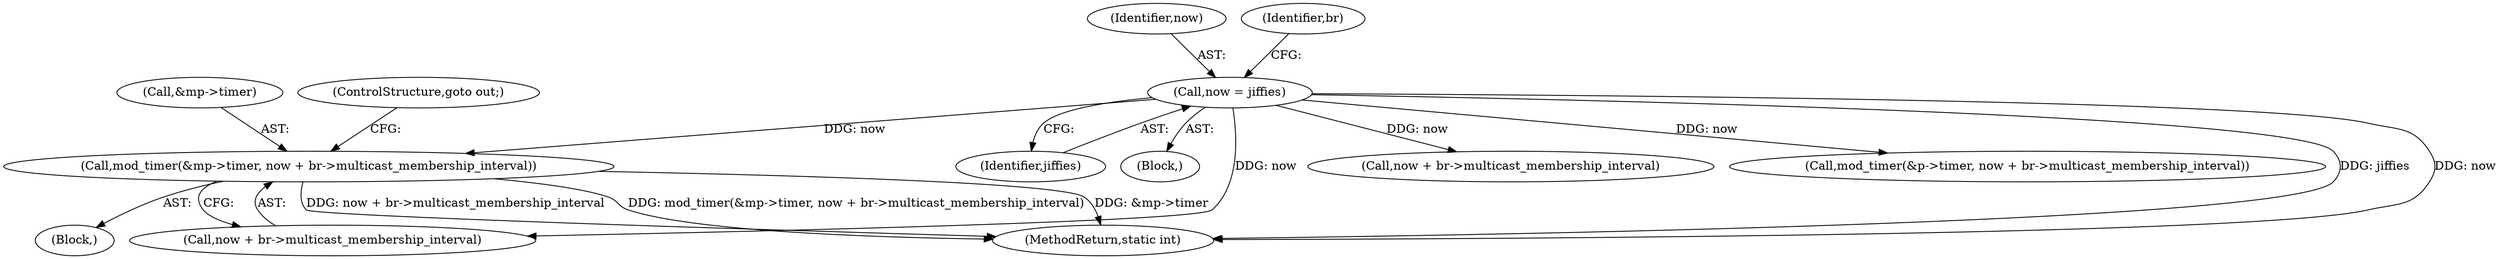 digraph "0_linux_6b0d6a9b4296fa16a28d10d416db7a770fc03287@pointer" {
"1000166" [label="(Call,mod_timer(&mp->timer, now + br->multicast_membership_interval))"];
"1000109" [label="(Call,now = jiffies)"];
"1000109" [label="(Call,now = jiffies)"];
"1000304" [label="(MethodReturn,static int)"];
"1000150" [label="(Block,)"];
"1000166" [label="(Call,mod_timer(&mp->timer, now + br->multicast_membership_interval))"];
"1000111" [label="(Identifier,jiffies)"];
"1000104" [label="(Block,)"];
"1000110" [label="(Identifier,now)"];
"1000171" [label="(Call,now + br->multicast_membership_interval)"];
"1000287" [label="(Call,now + br->multicast_membership_interval)"];
"1000167" [label="(Call,&mp->timer)"];
"1000116" [label="(Identifier,br)"];
"1000282" [label="(Call,mod_timer(&p->timer, now + br->multicast_membership_interval))"];
"1000176" [label="(ControlStructure,goto out;)"];
"1000166" -> "1000150"  [label="AST: "];
"1000166" -> "1000171"  [label="CFG: "];
"1000167" -> "1000166"  [label="AST: "];
"1000171" -> "1000166"  [label="AST: "];
"1000176" -> "1000166"  [label="CFG: "];
"1000166" -> "1000304"  [label="DDG: mod_timer(&mp->timer, now + br->multicast_membership_interval)"];
"1000166" -> "1000304"  [label="DDG: &mp->timer"];
"1000166" -> "1000304"  [label="DDG: now + br->multicast_membership_interval"];
"1000109" -> "1000166"  [label="DDG: now"];
"1000109" -> "1000104"  [label="AST: "];
"1000109" -> "1000111"  [label="CFG: "];
"1000110" -> "1000109"  [label="AST: "];
"1000111" -> "1000109"  [label="AST: "];
"1000116" -> "1000109"  [label="CFG: "];
"1000109" -> "1000304"  [label="DDG: now"];
"1000109" -> "1000304"  [label="DDG: jiffies"];
"1000109" -> "1000171"  [label="DDG: now"];
"1000109" -> "1000282"  [label="DDG: now"];
"1000109" -> "1000287"  [label="DDG: now"];
}
